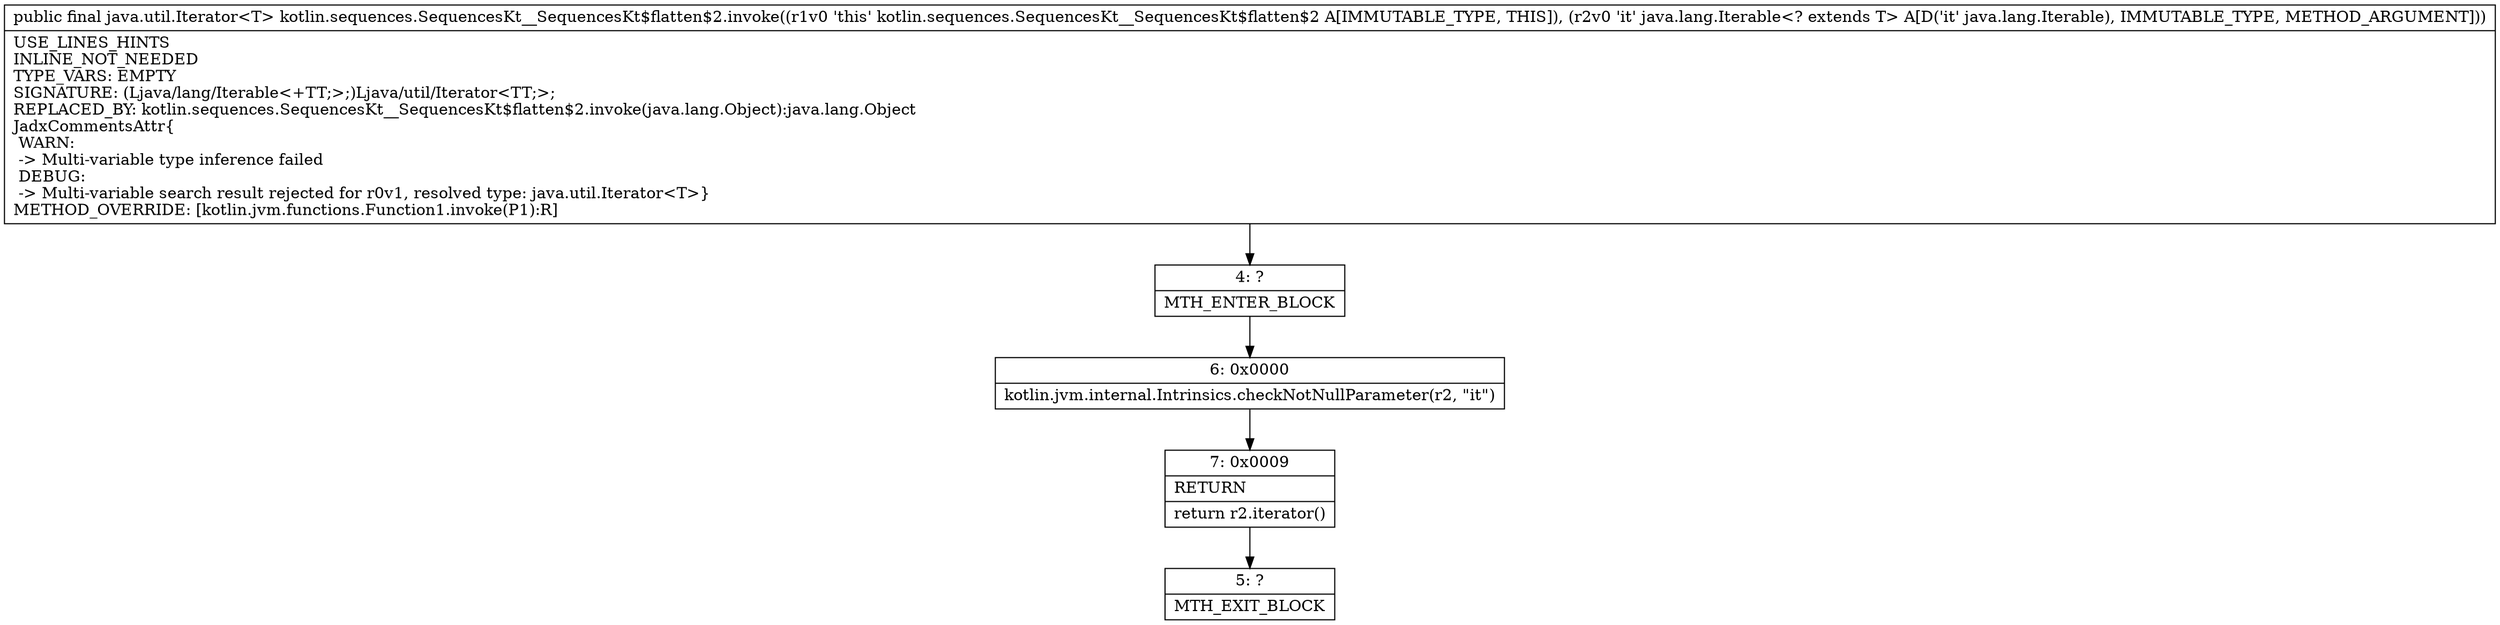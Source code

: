digraph "CFG forkotlin.sequences.SequencesKt__SequencesKt$flatten$2.invoke(Ljava\/lang\/Iterable;)Ljava\/util\/Iterator;" {
Node_4 [shape=record,label="{4\:\ ?|MTH_ENTER_BLOCK\l}"];
Node_6 [shape=record,label="{6\:\ 0x0000|kotlin.jvm.internal.Intrinsics.checkNotNullParameter(r2, \"it\")\l}"];
Node_7 [shape=record,label="{7\:\ 0x0009|RETURN\l|return r2.iterator()\l}"];
Node_5 [shape=record,label="{5\:\ ?|MTH_EXIT_BLOCK\l}"];
MethodNode[shape=record,label="{public final java.util.Iterator\<T\> kotlin.sequences.SequencesKt__SequencesKt$flatten$2.invoke((r1v0 'this' kotlin.sequences.SequencesKt__SequencesKt$flatten$2 A[IMMUTABLE_TYPE, THIS]), (r2v0 'it' java.lang.Iterable\<? extends T\> A[D('it' java.lang.Iterable), IMMUTABLE_TYPE, METHOD_ARGUMENT]))  | USE_LINES_HINTS\lINLINE_NOT_NEEDED\lTYPE_VARS: EMPTY\lSIGNATURE: (Ljava\/lang\/Iterable\<+TT;\>;)Ljava\/util\/Iterator\<TT;\>;\lREPLACED_BY: kotlin.sequences.SequencesKt__SequencesKt$flatten$2.invoke(java.lang.Object):java.lang.Object\lJadxCommentsAttr\{\l WARN: \l \-\> Multi\-variable type inference failed\l DEBUG: \l \-\> Multi\-variable search result rejected for r0v1, resolved type: java.util.Iterator\<T\>\}\lMETHOD_OVERRIDE: [kotlin.jvm.functions.Function1.invoke(P1):R]\l}"];
MethodNode -> Node_4;Node_4 -> Node_6;
Node_6 -> Node_7;
Node_7 -> Node_5;
}

